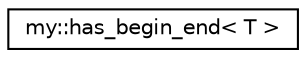 digraph "Иерархия классов. Графический вид."
{
  edge [fontname="Helvetica",fontsize="10",labelfontname="Helvetica",labelfontsize="10"];
  node [fontname="Helvetica",fontsize="10",shape=record];
  rankdir="LR";
  Node1 [label="my::has_begin_end\< T \>",height=0.2,width=0.4,color="black", fillcolor="white", style="filled",URL="$structmy_1_1has__begin__end.html",tooltip="Шаблон, проверяющий наличие у типа итераторов begin и end. "];
}
